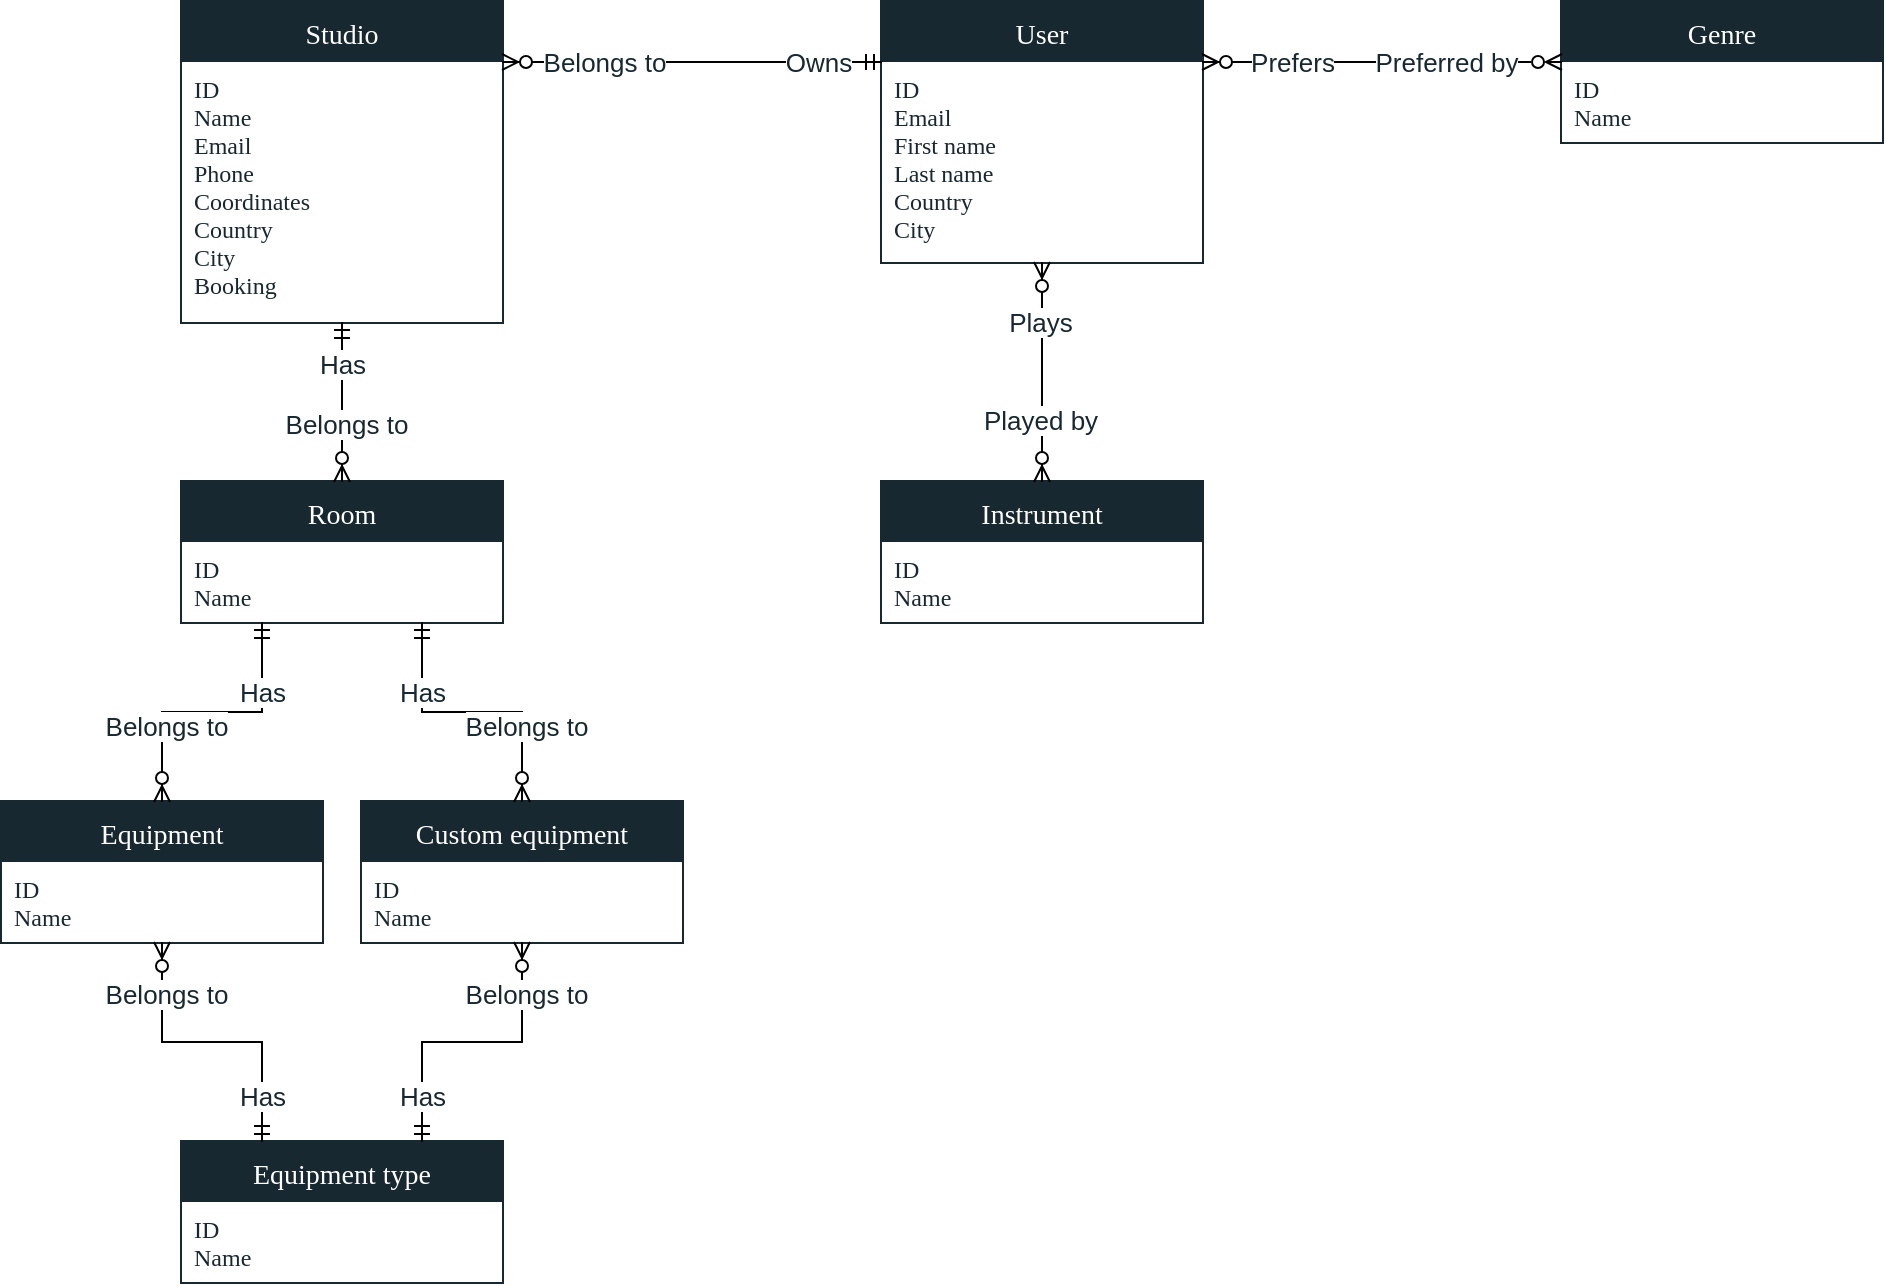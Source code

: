 <mxfile version="20.0.3" type="device"><diagram name="Page-1" id="e56a1550-8fbb-45ad-956c-1786394a9013"><mxGraphModel dx="1072" dy="694" grid="1" gridSize="10" guides="1" tooltips="1" connect="1" arrows="1" fold="1" page="1" pageScale="1" pageWidth="1100" pageHeight="850" background="none" math="0" shadow="0"><root><mxCell id="0"/><mxCell id="1" parent="0"/><mxCell id="3rvUQVWXYSZ7Kkv7UA1M-1" value="User" style="swimlane;childLayout=stackLayout;horizontal=1;startSize=30;horizontalStack=0;rounded=1;fontSize=14;fontStyle=0;strokeWidth=2;resizeParent=0;resizeLast=1;shadow=0;dashed=0;align=center;fillColor=#182830;strokeColor=#182830;arcSize=0;fontFamily=Poppins;fontSource=https%3A%2F%2Ffonts.googleapis.com%2Fcss%3Ffamily%3DPoppins;fontColor=#FFFFFF;swimlaneLine=1;glass=0;sketch=0;" vertex="1" parent="1"><mxGeometry x="460" y="270" width="160" height="130" as="geometry"><mxRectangle x="460" y="330" width="70" height="30" as="alternateBounds"/></mxGeometry></mxCell><mxCell id="3rvUQVWXYSZ7Kkv7UA1M-2" value="ID&#10;Email&#10;First name&#10;Last name&#10;Country&#10;City" style="align=left;strokeColor=none;fillColor=default;spacingLeft=4;fontSize=12;verticalAlign=top;resizable=0;rotatable=0;part=1;fontFamily=Poppins;fontSource=https%3A%2F%2Ffonts.googleapis.com%2Fcss%3Ffamily%3DPoppins;fontColor=#182830;" vertex="1" parent="3rvUQVWXYSZ7Kkv7UA1M-1"><mxGeometry y="30" width="160" height="100" as="geometry"/></mxCell><mxCell id="3rvUQVWXYSZ7Kkv7UA1M-3" value="Instrument" style="swimlane;childLayout=stackLayout;horizontal=1;startSize=30;horizontalStack=0;rounded=0;fontSize=14;fontStyle=0;strokeWidth=2;resizeParent=0;resizeLast=1;shadow=0;dashed=0;align=center;fillColor=#182830;strokeColor=#182830;arcSize=0;fontFamily=Poppins;fontSource=https%3A%2F%2Ffonts.googleapis.com%2Fcss%3Ffamily%3DPoppins;fontColor=#FFFFFF;swimlaneLine=1;glass=0;sketch=0;" vertex="1" parent="1"><mxGeometry x="460" y="510" width="160" height="70" as="geometry"/></mxCell><mxCell id="3rvUQVWXYSZ7Kkv7UA1M-4" value="ID&#10;Name" style="align=left;strokeColor=none;fillColor=default;spacingLeft=4;fontSize=12;verticalAlign=top;resizable=0;rotatable=0;part=1;fontFamily=Poppins;fontSource=https%3A%2F%2Ffonts.googleapis.com%2Fcss%3Ffamily%3DPoppins;fontColor=#182830;" vertex="1" parent="3rvUQVWXYSZ7Kkv7UA1M-3"><mxGeometry y="30" width="160" height="40" as="geometry"/></mxCell><mxCell id="3rvUQVWXYSZ7Kkv7UA1M-5" value="Genre" style="swimlane;childLayout=stackLayout;horizontal=1;startSize=30;horizontalStack=0;rounded=0;fontSize=14;fontStyle=0;strokeWidth=2;resizeParent=0;resizeLast=1;shadow=0;dashed=0;align=center;fillColor=#182830;strokeColor=#182830;arcSize=0;fontFamily=Poppins;fontSource=https%3A%2F%2Ffonts.googleapis.com%2Fcss%3Ffamily%3DPoppins;fontColor=#FFFFFF;swimlaneLine=1;glass=0;sketch=0;" vertex="1" parent="1"><mxGeometry x="800" y="270" width="160" height="70" as="geometry"/></mxCell><mxCell id="3rvUQVWXYSZ7Kkv7UA1M-6" value="ID&#10;Name" style="align=left;strokeColor=none;fillColor=default;spacingLeft=4;fontSize=12;verticalAlign=top;resizable=0;rotatable=0;part=1;fontFamily=Poppins;fontSource=https%3A%2F%2Ffonts.googleapis.com%2Fcss%3Ffamily%3DPoppins;fontColor=#182830;" vertex="1" parent="3rvUQVWXYSZ7Kkv7UA1M-5"><mxGeometry y="30" width="160" height="40" as="geometry"/></mxCell><mxCell id="3rvUQVWXYSZ7Kkv7UA1M-9" value="Studio" style="swimlane;childLayout=stackLayout;horizontal=1;startSize=30;horizontalStack=0;rounded=1;fontSize=14;fontStyle=0;strokeWidth=2;resizeParent=0;resizeLast=1;shadow=0;dashed=0;align=center;fillColor=#182830;strokeColor=#182830;arcSize=0;fontFamily=Poppins;fontSource=https%3A%2F%2Ffonts.googleapis.com%2Fcss%3Ffamily%3DPoppins;fontColor=#FFFFFF;swimlaneLine=1;glass=0;sketch=0;" vertex="1" parent="1"><mxGeometry x="110" y="270" width="160" height="160" as="geometry"><mxRectangle x="460" y="330" width="70" height="30" as="alternateBounds"/></mxGeometry></mxCell><mxCell id="3rvUQVWXYSZ7Kkv7UA1M-10" value="ID&#10;Name&#10;Email&#10;Phone&#10;Coordinates&#10;Country&#10;City&#10;Booking" style="align=left;strokeColor=none;fillColor=default;spacingLeft=4;fontSize=12;verticalAlign=top;resizable=0;rotatable=0;part=1;fontFamily=Poppins;fontSource=https%3A%2F%2Ffonts.googleapis.com%2Fcss%3Ffamily%3DPoppins;fontColor=#182830;" vertex="1" parent="3rvUQVWXYSZ7Kkv7UA1M-9"><mxGeometry y="30" width="160" height="130" as="geometry"/></mxCell><mxCell id="3rvUQVWXYSZ7Kkv7UA1M-11" value="Equipment" style="swimlane;childLayout=stackLayout;horizontal=1;startSize=30;horizontalStack=0;rounded=0;fontSize=14;fontStyle=0;strokeWidth=2;resizeParent=0;resizeLast=1;shadow=0;dashed=0;align=center;fillColor=#182830;strokeColor=#182830;arcSize=0;fontFamily=Poppins;fontSource=https%3A%2F%2Ffonts.googleapis.com%2Fcss%3Ffamily%3DPoppins;fontColor=#FFFFFF;swimlaneLine=1;glass=0;sketch=0;" vertex="1" parent="1"><mxGeometry x="20" y="670" width="160" height="70" as="geometry"/></mxCell><mxCell id="3rvUQVWXYSZ7Kkv7UA1M-12" value="ID&#10;Name" style="align=left;strokeColor=none;fillColor=default;spacingLeft=4;fontSize=12;verticalAlign=top;resizable=0;rotatable=0;part=1;fontFamily=Poppins;fontSource=https%3A%2F%2Ffonts.googleapis.com%2Fcss%3Ffamily%3DPoppins;fontColor=#182830;" vertex="1" parent="3rvUQVWXYSZ7Kkv7UA1M-11"><mxGeometry y="30" width="160" height="40" as="geometry"/></mxCell><mxCell id="3rvUQVWXYSZ7Kkv7UA1M-13" value="Room" style="swimlane;childLayout=stackLayout;horizontal=1;startSize=30;horizontalStack=0;rounded=0;fontSize=14;fontStyle=0;strokeWidth=2;resizeParent=0;resizeLast=1;shadow=0;dashed=0;align=center;fillColor=#182830;strokeColor=#182830;arcSize=0;fontFamily=Poppins;fontSource=https%3A%2F%2Ffonts.googleapis.com%2Fcss%3Ffamily%3DPoppins;fontColor=#FFFFFF;swimlaneLine=1;glass=0;sketch=0;" vertex="1" parent="1"><mxGeometry x="110" y="510" width="160" height="70" as="geometry"/></mxCell><mxCell id="3rvUQVWXYSZ7Kkv7UA1M-14" value="ID&#10;Name" style="align=left;strokeColor=none;fillColor=default;spacingLeft=4;fontSize=12;verticalAlign=top;resizable=0;rotatable=0;part=1;fontFamily=Poppins;fontSource=https%3A%2F%2Ffonts.googleapis.com%2Fcss%3Ffamily%3DPoppins;fontColor=#182830;" vertex="1" parent="3rvUQVWXYSZ7Kkv7UA1M-13"><mxGeometry y="30" width="160" height="40" as="geometry"/></mxCell><mxCell id="3rvUQVWXYSZ7Kkv7UA1M-15" value="" style="fontSize=12;html=1;endArrow=ERzeroToMany;startArrow=ERmandOne;rounded=0;fontColor=#182830;exitX=0;exitY=0;exitDx=0;exitDy=0;entryX=1;entryY=0;entryDx=0;entryDy=0;" edge="1" parent="1" source="3rvUQVWXYSZ7Kkv7UA1M-2" target="3rvUQVWXYSZ7Kkv7UA1M-10"><mxGeometry width="100" height="100" relative="1" as="geometry"><mxPoint x="290" y="550" as="sourcePoint"/><mxPoint x="390" y="450" as="targetPoint"/></mxGeometry></mxCell><mxCell id="3rvUQVWXYSZ7Kkv7UA1M-17" value="Owns" style="edgeLabel;html=1;align=center;verticalAlign=middle;resizable=0;points=[];fontSize=13;fontColor=#182830;" vertex="1" connectable="0" parent="3rvUQVWXYSZ7Kkv7UA1M-15"><mxGeometry x="-0.551" relative="1" as="geometry"><mxPoint x="10" as="offset"/></mxGeometry></mxCell><mxCell id="3rvUQVWXYSZ7Kkv7UA1M-18" value="Belongs to" style="edgeLabel;html=1;align=center;verticalAlign=middle;resizable=0;points=[];fontSize=13;fontColor=#182830;" vertex="1" connectable="0" parent="3rvUQVWXYSZ7Kkv7UA1M-15"><mxGeometry x="0.696" relative="1" as="geometry"><mxPoint x="22" as="offset"/></mxGeometry></mxCell><mxCell id="3rvUQVWXYSZ7Kkv7UA1M-19" value="" style="fontSize=12;html=1;endArrow=ERzeroToMany;startArrow=ERmandOne;rounded=0;fontColor=#182830;exitX=0.5;exitY=1;exitDx=0;exitDy=0;entryX=0.5;entryY=0;entryDx=0;entryDy=0;" edge="1" parent="1" source="3rvUQVWXYSZ7Kkv7UA1M-10" target="3rvUQVWXYSZ7Kkv7UA1M-13"><mxGeometry width="100" height="100" relative="1" as="geometry"><mxPoint x="460" y="450" as="sourcePoint"/><mxPoint x="270" y="450" as="targetPoint"/></mxGeometry></mxCell><mxCell id="3rvUQVWXYSZ7Kkv7UA1M-20" value="Has" style="edgeLabel;html=1;align=center;verticalAlign=middle;resizable=0;points=[];fontSize=13;fontColor=#182830;" vertex="1" connectable="0" parent="3rvUQVWXYSZ7Kkv7UA1M-19"><mxGeometry x="-0.551" relative="1" as="geometry"><mxPoint y="3" as="offset"/></mxGeometry></mxCell><mxCell id="3rvUQVWXYSZ7Kkv7UA1M-21" value="Belongs to" style="edgeLabel;html=1;align=center;verticalAlign=middle;resizable=0;points=[];fontSize=13;fontColor=#182830;" vertex="1" connectable="0" parent="3rvUQVWXYSZ7Kkv7UA1M-19"><mxGeometry x="0.696" relative="1" as="geometry"><mxPoint x="2" y="-17" as="offset"/></mxGeometry></mxCell><mxCell id="3rvUQVWXYSZ7Kkv7UA1M-22" value="" style="fontSize=12;html=1;endArrow=ERzeroToMany;startArrow=ERmandOne;rounded=0;fontColor=#182830;exitX=0.25;exitY=1;exitDx=0;exitDy=0;entryX=0.5;entryY=0;entryDx=0;entryDy=0;edgeStyle=orthogonalEdgeStyle;" edge="1" parent="1" source="3rvUQVWXYSZ7Kkv7UA1M-13" target="3rvUQVWXYSZ7Kkv7UA1M-11"><mxGeometry width="100" height="100" relative="1" as="geometry"><mxPoint x="190" y="586.0" as="sourcePoint"/><mxPoint x="190" y="666.0" as="targetPoint"/></mxGeometry></mxCell><mxCell id="3rvUQVWXYSZ7Kkv7UA1M-23" value="Has" style="edgeLabel;html=1;align=center;verticalAlign=middle;resizable=0;points=[];fontSize=13;fontColor=#182830;" vertex="1" connectable="0" parent="3rvUQVWXYSZ7Kkv7UA1M-22"><mxGeometry x="-0.551" relative="1" as="geometry"><mxPoint y="3" as="offset"/></mxGeometry></mxCell><mxCell id="3rvUQVWXYSZ7Kkv7UA1M-24" value="Belongs to" style="edgeLabel;html=1;align=center;verticalAlign=middle;resizable=0;points=[];fontSize=13;fontColor=#182830;" vertex="1" connectable="0" parent="3rvUQVWXYSZ7Kkv7UA1M-22"><mxGeometry x="0.696" relative="1" as="geometry"><mxPoint x="2" y="-17" as="offset"/></mxGeometry></mxCell><mxCell id="3rvUQVWXYSZ7Kkv7UA1M-25" value="" style="fontSize=12;html=1;endArrow=ERzeroToMany;endFill=1;startArrow=ERzeroToMany;rounded=0;fontColor=#182830;entryX=0.5;entryY=1;entryDx=0;entryDy=0;exitX=0.5;exitY=0;exitDx=0;exitDy=0;" edge="1" parent="1" source="3rvUQVWXYSZ7Kkv7UA1M-3" target="3rvUQVWXYSZ7Kkv7UA1M-2"><mxGeometry width="100" height="100" relative="1" as="geometry"><mxPoint x="370" y="560" as="sourcePoint"/><mxPoint x="470" y="460" as="targetPoint"/></mxGeometry></mxCell><mxCell id="3rvUQVWXYSZ7Kkv7UA1M-26" value="Plays" style="edgeLabel;html=1;align=center;verticalAlign=middle;resizable=0;points=[];fontSize=13;fontColor=#182830;" vertex="1" connectable="0" parent="3rvUQVWXYSZ7Kkv7UA1M-25"><mxGeometry x="0.31" y="1" relative="1" as="geometry"><mxPoint y="-8" as="offset"/></mxGeometry></mxCell><mxCell id="3rvUQVWXYSZ7Kkv7UA1M-27" value="Played by" style="edgeLabel;html=1;align=center;verticalAlign=middle;resizable=0;points=[];fontSize=13;fontColor=#182830;" vertex="1" connectable="0" parent="3rvUQVWXYSZ7Kkv7UA1M-25"><mxGeometry x="-0.326" y="1" relative="1" as="geometry"><mxPoint y="6" as="offset"/></mxGeometry></mxCell><mxCell id="3rvUQVWXYSZ7Kkv7UA1M-28" value="" style="fontSize=12;html=1;endArrow=ERzeroToMany;startArrow=ERzeroToMany;rounded=0;fontColor=#182830;exitX=0;exitY=0;exitDx=0;exitDy=0;entryX=1;entryY=0;entryDx=0;entryDy=0;startFill=0;" edge="1" parent="1" source="3rvUQVWXYSZ7Kkv7UA1M-6" target="3rvUQVWXYSZ7Kkv7UA1M-2"><mxGeometry width="100" height="100" relative="1" as="geometry"><mxPoint x="830" y="410" as="sourcePoint"/><mxPoint x="640" y="410" as="targetPoint"/></mxGeometry></mxCell><mxCell id="3rvUQVWXYSZ7Kkv7UA1M-29" value="Preferred by" style="edgeLabel;html=1;align=center;verticalAlign=middle;resizable=0;points=[];fontSize=13;fontColor=#182830;" vertex="1" connectable="0" parent="3rvUQVWXYSZ7Kkv7UA1M-28"><mxGeometry x="-0.551" relative="1" as="geometry"><mxPoint x="-18" as="offset"/></mxGeometry></mxCell><mxCell id="3rvUQVWXYSZ7Kkv7UA1M-30" value="Prefers" style="edgeLabel;html=1;align=center;verticalAlign=middle;resizable=0;points=[];fontSize=13;fontColor=#182830;" vertex="1" connectable="0" parent="3rvUQVWXYSZ7Kkv7UA1M-28"><mxGeometry x="0.696" relative="1" as="geometry"><mxPoint x="17" as="offset"/></mxGeometry></mxCell><mxCell id="3rvUQVWXYSZ7Kkv7UA1M-31" value="Equipment type" style="swimlane;childLayout=stackLayout;horizontal=1;startSize=30;horizontalStack=0;rounded=0;fontSize=14;fontStyle=0;strokeWidth=2;resizeParent=0;resizeLast=1;shadow=0;dashed=0;align=center;fillColor=#182830;strokeColor=#182830;arcSize=0;fontFamily=Poppins;fontSource=https%3A%2F%2Ffonts.googleapis.com%2Fcss%3Ffamily%3DPoppins;fontColor=#FFFFFF;swimlaneLine=1;glass=0;sketch=0;" vertex="1" parent="1"><mxGeometry x="110" y="840" width="160" height="70" as="geometry"/></mxCell><mxCell id="3rvUQVWXYSZ7Kkv7UA1M-32" value="ID&#10;Name" style="align=left;strokeColor=none;fillColor=default;spacingLeft=4;fontSize=12;verticalAlign=top;resizable=0;rotatable=0;part=1;fontFamily=Poppins;fontSource=https%3A%2F%2Ffonts.googleapis.com%2Fcss%3Ffamily%3DPoppins;fontColor=#182830;" vertex="1" parent="3rvUQVWXYSZ7Kkv7UA1M-31"><mxGeometry y="30" width="160" height="40" as="geometry"/></mxCell><mxCell id="3rvUQVWXYSZ7Kkv7UA1M-37" value="Custom equipment" style="swimlane;childLayout=stackLayout;horizontal=1;startSize=30;horizontalStack=0;rounded=0;fontSize=14;fontStyle=0;strokeWidth=2;resizeParent=0;resizeLast=1;shadow=0;dashed=0;align=center;fillColor=#182830;strokeColor=#182830;arcSize=0;fontFamily=Poppins;fontSource=https%3A%2F%2Ffonts.googleapis.com%2Fcss%3Ffamily%3DPoppins;fontColor=#FFFFFF;swimlaneLine=1;glass=0;sketch=0;" vertex="1" parent="1"><mxGeometry x="200" y="670" width="160" height="70" as="geometry"/></mxCell><mxCell id="3rvUQVWXYSZ7Kkv7UA1M-38" value="ID&#10;Name" style="align=left;strokeColor=none;fillColor=default;spacingLeft=4;fontSize=12;verticalAlign=top;resizable=0;rotatable=0;part=1;fontFamily=Poppins;fontSource=https%3A%2F%2Ffonts.googleapis.com%2Fcss%3Ffamily%3DPoppins;fontColor=#182830;" vertex="1" parent="3rvUQVWXYSZ7Kkv7UA1M-37"><mxGeometry y="30" width="160" height="40" as="geometry"/></mxCell><mxCell id="3rvUQVWXYSZ7Kkv7UA1M-39" value="" style="fontSize=12;html=1;endArrow=ERzeroToMany;startArrow=ERmandOne;rounded=0;fontColor=#182830;exitX=0.75;exitY=1;exitDx=0;exitDy=0;entryX=0.5;entryY=0;entryDx=0;entryDy=0;edgeStyle=orthogonalEdgeStyle;" edge="1" parent="1" source="3rvUQVWXYSZ7Kkv7UA1M-14" target="3rvUQVWXYSZ7Kkv7UA1M-37"><mxGeometry width="100" height="100" relative="1" as="geometry"><mxPoint x="340" y="570" as="sourcePoint"/><mxPoint x="340" y="660" as="targetPoint"/></mxGeometry></mxCell><mxCell id="3rvUQVWXYSZ7Kkv7UA1M-40" value="Has" style="edgeLabel;html=1;align=center;verticalAlign=middle;resizable=0;points=[];fontSize=13;fontColor=#182830;" vertex="1" connectable="0" parent="3rvUQVWXYSZ7Kkv7UA1M-39"><mxGeometry x="-0.551" relative="1" as="geometry"><mxPoint y="3" as="offset"/></mxGeometry></mxCell><mxCell id="3rvUQVWXYSZ7Kkv7UA1M-41" value="Belongs to" style="edgeLabel;html=1;align=center;verticalAlign=middle;resizable=0;points=[];fontSize=13;fontColor=#182830;" vertex="1" connectable="0" parent="3rvUQVWXYSZ7Kkv7UA1M-39"><mxGeometry x="0.696" relative="1" as="geometry"><mxPoint x="2" y="-17" as="offset"/></mxGeometry></mxCell><mxCell id="3rvUQVWXYSZ7Kkv7UA1M-42" value="" style="fontSize=12;html=1;endArrow=ERzeroToMany;startArrow=ERmandOne;rounded=0;fontColor=#182830;exitX=0.25;exitY=0;exitDx=0;exitDy=0;edgeStyle=orthogonalEdgeStyle;entryX=0.5;entryY=1;entryDx=0;entryDy=0;" edge="1" parent="1" source="3rvUQVWXYSZ7Kkv7UA1M-31" target="3rvUQVWXYSZ7Kkv7UA1M-12"><mxGeometry width="100" height="100" relative="1" as="geometry"><mxPoint x="60" y="790" as="sourcePoint"/><mxPoint x="160" y="780" as="targetPoint"/></mxGeometry></mxCell><mxCell id="3rvUQVWXYSZ7Kkv7UA1M-43" value="Has" style="edgeLabel;html=1;align=center;verticalAlign=middle;resizable=0;points=[];fontSize=13;fontColor=#182830;" vertex="1" connectable="0" parent="3rvUQVWXYSZ7Kkv7UA1M-42"><mxGeometry x="-0.551" relative="1" as="geometry"><mxPoint y="10" as="offset"/></mxGeometry></mxCell><mxCell id="3rvUQVWXYSZ7Kkv7UA1M-44" value="Belongs to" style="edgeLabel;html=1;align=center;verticalAlign=middle;resizable=0;points=[];fontSize=13;fontColor=#182830;" vertex="1" connectable="0" parent="3rvUQVWXYSZ7Kkv7UA1M-42"><mxGeometry x="0.696" relative="1" as="geometry"><mxPoint x="2" y="3" as="offset"/></mxGeometry></mxCell><mxCell id="3rvUQVWXYSZ7Kkv7UA1M-46" value="" style="fontSize=12;html=1;endArrow=ERzeroToMany;startArrow=ERmandOne;rounded=0;fontColor=#182830;exitX=0.75;exitY=0;exitDx=0;exitDy=0;edgeStyle=orthogonalEdgeStyle;entryX=0.5;entryY=1;entryDx=0;entryDy=0;" edge="1" parent="1" source="3rvUQVWXYSZ7Kkv7UA1M-31" target="3rvUQVWXYSZ7Kkv7UA1M-38"><mxGeometry width="100" height="100" relative="1" as="geometry"><mxPoint x="420" y="870" as="sourcePoint"/><mxPoint x="370" y="770" as="targetPoint"/></mxGeometry></mxCell><mxCell id="3rvUQVWXYSZ7Kkv7UA1M-47" value="Has" style="edgeLabel;html=1;align=center;verticalAlign=middle;resizable=0;points=[];fontSize=13;fontColor=#182830;" vertex="1" connectable="0" parent="3rvUQVWXYSZ7Kkv7UA1M-46"><mxGeometry x="-0.551" relative="1" as="geometry"><mxPoint y="10" as="offset"/></mxGeometry></mxCell><mxCell id="3rvUQVWXYSZ7Kkv7UA1M-48" value="Belongs to" style="edgeLabel;html=1;align=center;verticalAlign=middle;resizable=0;points=[];fontSize=13;fontColor=#182830;" vertex="1" connectable="0" parent="3rvUQVWXYSZ7Kkv7UA1M-46"><mxGeometry x="0.696" relative="1" as="geometry"><mxPoint x="2" y="3" as="offset"/></mxGeometry></mxCell></root></mxGraphModel></diagram></mxfile>